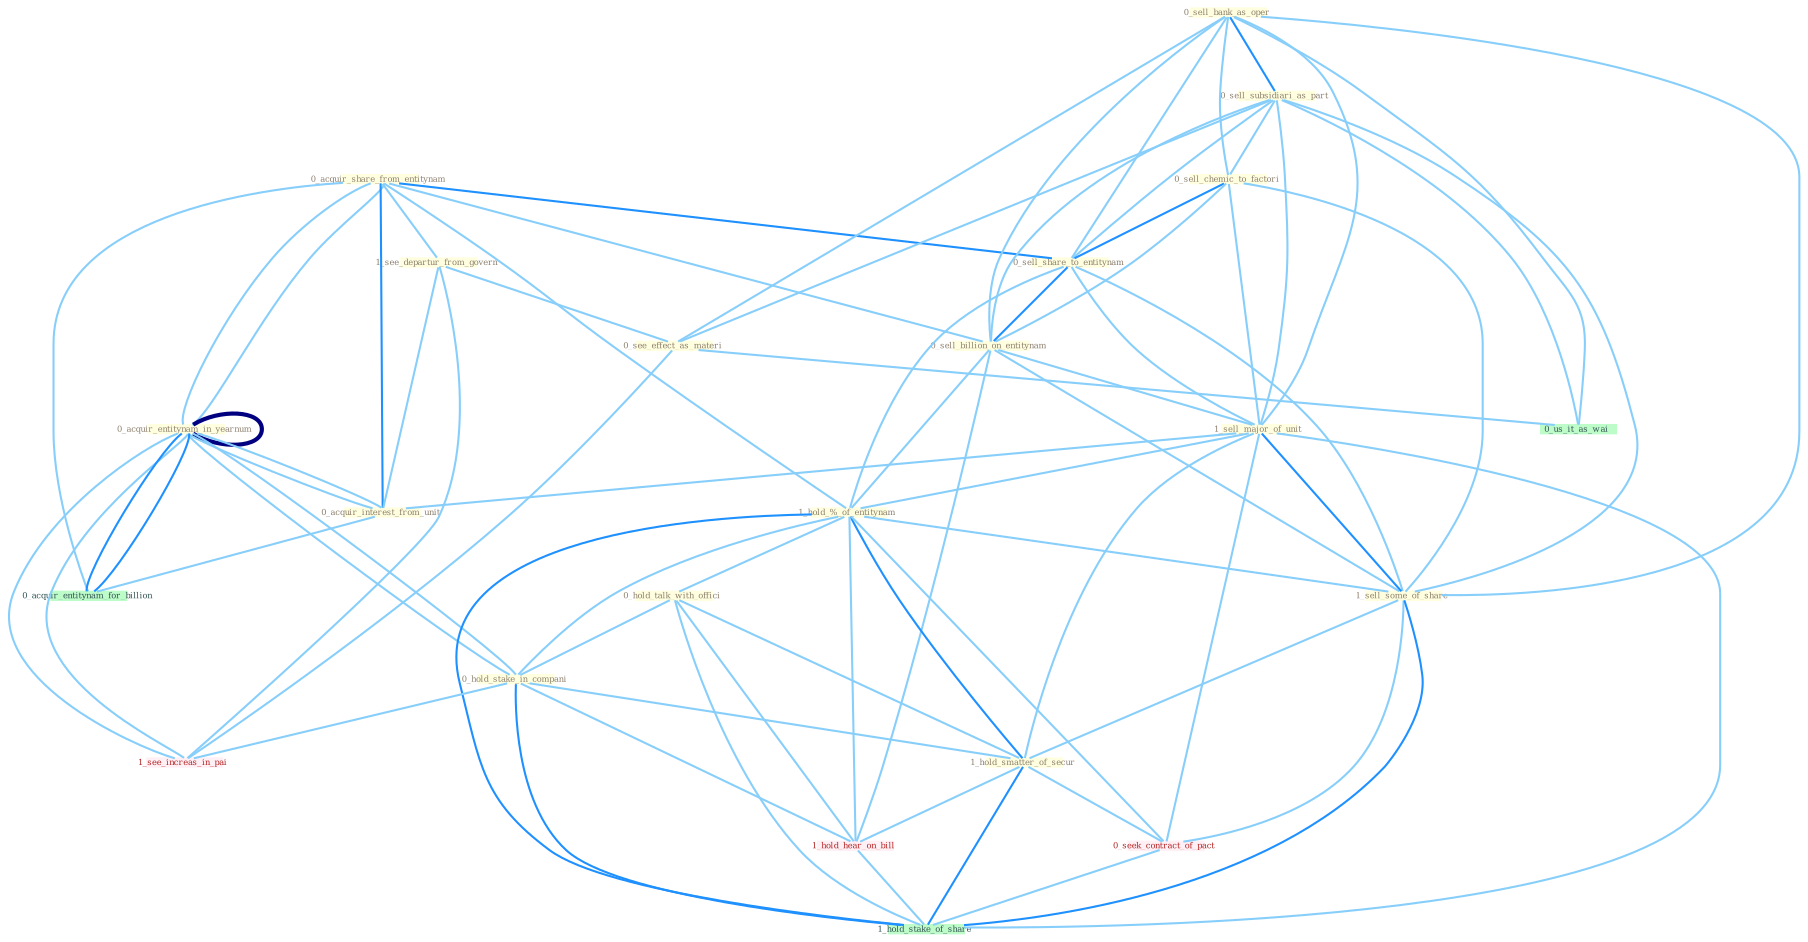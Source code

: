 Graph G{ 
    node
    [shape=polygon,style=filled,width=.5,height=.06,color="#BDFCC9",fixedsize=true,fontsize=4,
    fontcolor="#2f4f4f"];
    {node
    [color="#ffffe0", fontcolor="#8b7d6b"] "0_acquir_share_from_entitynam " "0_sell_bank_as_oper " "0_acquir_entitynam_in_yearnum " "0_sell_subsidiari_as_part " "0_sell_chemic_to_factori " "0_sell_share_to_entitynam " "0_sell_billion_on_entitynam " "1_sell_major_of_unit " "0_acquir_entitynam_in_yearnum " "1_see_departur_from_govern " "1_hold_%_of_entitynam " "0_acquir_interest_from_unit " "0_see_effect_as_materi " "0_hold_talk_with_offici " "0_hold_stake_in_compani " "1_sell_some_of_share " "1_hold_smatter_of_secur "}
{node [color="#fff0f5", fontcolor="#b22222"] "0_seek_contract_of_pact " "1_see_increas_in_pai " "1_hold_hear_on_bill "}
edge [color="#B0E2FF"];

	"0_acquir_share_from_entitynam " -- "0_acquir_entitynam_in_yearnum " [w="1", color="#87cefa" ];
	"0_acquir_share_from_entitynam " -- "0_sell_share_to_entitynam " [w="2", color="#1e90ff" , len=0.8];
	"0_acquir_share_from_entitynam " -- "0_sell_billion_on_entitynam " [w="1", color="#87cefa" ];
	"0_acquir_share_from_entitynam " -- "0_acquir_entitynam_in_yearnum " [w="1", color="#87cefa" ];
	"0_acquir_share_from_entitynam " -- "1_see_departur_from_govern " [w="1", color="#87cefa" ];
	"0_acquir_share_from_entitynam " -- "1_hold_%_of_entitynam " [w="1", color="#87cefa" ];
	"0_acquir_share_from_entitynam " -- "0_acquir_interest_from_unit " [w="2", color="#1e90ff" , len=0.8];
	"0_acquir_share_from_entitynam " -- "0_acquir_entitynam_for_billion " [w="1", color="#87cefa" ];
	"0_sell_bank_as_oper " -- "0_sell_subsidiari_as_part " [w="2", color="#1e90ff" , len=0.8];
	"0_sell_bank_as_oper " -- "0_sell_chemic_to_factori " [w="1", color="#87cefa" ];
	"0_sell_bank_as_oper " -- "0_sell_share_to_entitynam " [w="1", color="#87cefa" ];
	"0_sell_bank_as_oper " -- "0_sell_billion_on_entitynam " [w="1", color="#87cefa" ];
	"0_sell_bank_as_oper " -- "1_sell_major_of_unit " [w="1", color="#87cefa" ];
	"0_sell_bank_as_oper " -- "0_see_effect_as_materi " [w="1", color="#87cefa" ];
	"0_sell_bank_as_oper " -- "1_sell_some_of_share " [w="1", color="#87cefa" ];
	"0_sell_bank_as_oper " -- "0_us_it_as_wai " [w="1", color="#87cefa" ];
	"0_acquir_entitynam_in_yearnum " -- "0_acquir_entitynam_in_yearnum " [w="4", style=bold, color="#000080", len=0.4];
	"0_acquir_entitynam_in_yearnum " -- "0_acquir_interest_from_unit " [w="1", color="#87cefa" ];
	"0_acquir_entitynam_in_yearnum " -- "0_hold_stake_in_compani " [w="1", color="#87cefa" ];
	"0_acquir_entitynam_in_yearnum " -- "0_acquir_entitynam_for_billion " [w="2", color="#1e90ff" , len=0.8];
	"0_acquir_entitynam_in_yearnum " -- "1_see_increas_in_pai " [w="1", color="#87cefa" ];
	"0_sell_subsidiari_as_part " -- "0_sell_chemic_to_factori " [w="1", color="#87cefa" ];
	"0_sell_subsidiari_as_part " -- "0_sell_share_to_entitynam " [w="1", color="#87cefa" ];
	"0_sell_subsidiari_as_part " -- "0_sell_billion_on_entitynam " [w="1", color="#87cefa" ];
	"0_sell_subsidiari_as_part " -- "1_sell_major_of_unit " [w="1", color="#87cefa" ];
	"0_sell_subsidiari_as_part " -- "0_see_effect_as_materi " [w="1", color="#87cefa" ];
	"0_sell_subsidiari_as_part " -- "1_sell_some_of_share " [w="1", color="#87cefa" ];
	"0_sell_subsidiari_as_part " -- "0_us_it_as_wai " [w="1", color="#87cefa" ];
	"0_sell_chemic_to_factori " -- "0_sell_share_to_entitynam " [w="2", color="#1e90ff" , len=0.8];
	"0_sell_chemic_to_factori " -- "0_sell_billion_on_entitynam " [w="1", color="#87cefa" ];
	"0_sell_chemic_to_factori " -- "1_sell_major_of_unit " [w="1", color="#87cefa" ];
	"0_sell_chemic_to_factori " -- "1_sell_some_of_share " [w="1", color="#87cefa" ];
	"0_sell_share_to_entitynam " -- "0_sell_billion_on_entitynam " [w="2", color="#1e90ff" , len=0.8];
	"0_sell_share_to_entitynam " -- "1_sell_major_of_unit " [w="1", color="#87cefa" ];
	"0_sell_share_to_entitynam " -- "1_hold_%_of_entitynam " [w="1", color="#87cefa" ];
	"0_sell_share_to_entitynam " -- "1_sell_some_of_share " [w="1", color="#87cefa" ];
	"0_sell_billion_on_entitynam " -- "1_sell_major_of_unit " [w="1", color="#87cefa" ];
	"0_sell_billion_on_entitynam " -- "1_hold_%_of_entitynam " [w="1", color="#87cefa" ];
	"0_sell_billion_on_entitynam " -- "1_sell_some_of_share " [w="1", color="#87cefa" ];
	"0_sell_billion_on_entitynam " -- "1_hold_hear_on_bill " [w="1", color="#87cefa" ];
	"1_sell_major_of_unit " -- "1_hold_%_of_entitynam " [w="1", color="#87cefa" ];
	"1_sell_major_of_unit " -- "0_acquir_interest_from_unit " [w="1", color="#87cefa" ];
	"1_sell_major_of_unit " -- "1_sell_some_of_share " [w="2", color="#1e90ff" , len=0.8];
	"1_sell_major_of_unit " -- "1_hold_smatter_of_secur " [w="1", color="#87cefa" ];
	"1_sell_major_of_unit " -- "0_seek_contract_of_pact " [w="1", color="#87cefa" ];
	"1_sell_major_of_unit " -- "1_hold_stake_of_share " [w="1", color="#87cefa" ];
	"0_acquir_entitynam_in_yearnum " -- "0_acquir_interest_from_unit " [w="1", color="#87cefa" ];
	"0_acquir_entitynam_in_yearnum " -- "0_hold_stake_in_compani " [w="1", color="#87cefa" ];
	"0_acquir_entitynam_in_yearnum " -- "0_acquir_entitynam_for_billion " [w="2", color="#1e90ff" , len=0.8];
	"0_acquir_entitynam_in_yearnum " -- "1_see_increas_in_pai " [w="1", color="#87cefa" ];
	"1_see_departur_from_govern " -- "0_acquir_interest_from_unit " [w="1", color="#87cefa" ];
	"1_see_departur_from_govern " -- "0_see_effect_as_materi " [w="1", color="#87cefa" ];
	"1_see_departur_from_govern " -- "1_see_increas_in_pai " [w="1", color="#87cefa" ];
	"1_hold_%_of_entitynam " -- "0_hold_talk_with_offici " [w="1", color="#87cefa" ];
	"1_hold_%_of_entitynam " -- "0_hold_stake_in_compani " [w="1", color="#87cefa" ];
	"1_hold_%_of_entitynam " -- "1_sell_some_of_share " [w="1", color="#87cefa" ];
	"1_hold_%_of_entitynam " -- "1_hold_smatter_of_secur " [w="2", color="#1e90ff" , len=0.8];
	"1_hold_%_of_entitynam " -- "0_seek_contract_of_pact " [w="1", color="#87cefa" ];
	"1_hold_%_of_entitynam " -- "1_hold_hear_on_bill " [w="1", color="#87cefa" ];
	"1_hold_%_of_entitynam " -- "1_hold_stake_of_share " [w="2", color="#1e90ff" , len=0.8];
	"0_acquir_interest_from_unit " -- "0_acquir_entitynam_for_billion " [w="1", color="#87cefa" ];
	"0_see_effect_as_materi " -- "0_us_it_as_wai " [w="1", color="#87cefa" ];
	"0_see_effect_as_materi " -- "1_see_increas_in_pai " [w="1", color="#87cefa" ];
	"0_hold_talk_with_offici " -- "0_hold_stake_in_compani " [w="1", color="#87cefa" ];
	"0_hold_talk_with_offici " -- "1_hold_smatter_of_secur " [w="1", color="#87cefa" ];
	"0_hold_talk_with_offici " -- "1_hold_hear_on_bill " [w="1", color="#87cefa" ];
	"0_hold_talk_with_offici " -- "1_hold_stake_of_share " [w="1", color="#87cefa" ];
	"0_hold_stake_in_compani " -- "1_hold_smatter_of_secur " [w="1", color="#87cefa" ];
	"0_hold_stake_in_compani " -- "1_see_increas_in_pai " [w="1", color="#87cefa" ];
	"0_hold_stake_in_compani " -- "1_hold_hear_on_bill " [w="1", color="#87cefa" ];
	"0_hold_stake_in_compani " -- "1_hold_stake_of_share " [w="2", color="#1e90ff" , len=0.8];
	"1_sell_some_of_share " -- "1_hold_smatter_of_secur " [w="1", color="#87cefa" ];
	"1_sell_some_of_share " -- "0_seek_contract_of_pact " [w="1", color="#87cefa" ];
	"1_sell_some_of_share " -- "1_hold_stake_of_share " [w="2", color="#1e90ff" , len=0.8];
	"1_hold_smatter_of_secur " -- "0_seek_contract_of_pact " [w="1", color="#87cefa" ];
	"1_hold_smatter_of_secur " -- "1_hold_hear_on_bill " [w="1", color="#87cefa" ];
	"1_hold_smatter_of_secur " -- "1_hold_stake_of_share " [w="2", color="#1e90ff" , len=0.8];
	"0_seek_contract_of_pact " -- "1_hold_stake_of_share " [w="1", color="#87cefa" ];
	"1_hold_hear_on_bill " -- "1_hold_stake_of_share " [w="1", color="#87cefa" ];
}